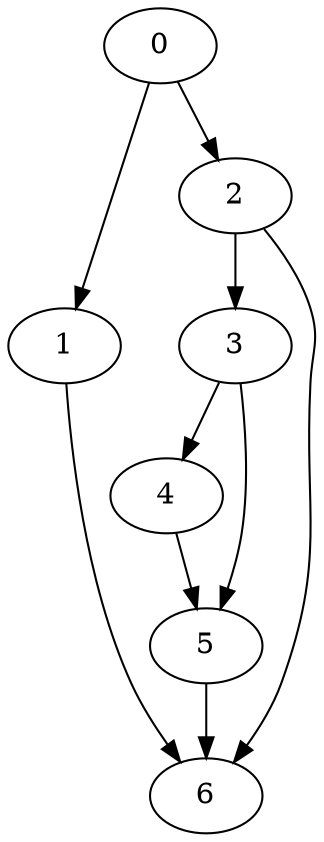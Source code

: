 digraph {
	0
	1
	2
	3
	4
	5
	6
	3 -> 4
	3 -> 5
	4 -> 5
	2 -> 6
	5 -> 6
	1 -> 6
	0 -> 1
	0 -> 2
	2 -> 3
}
